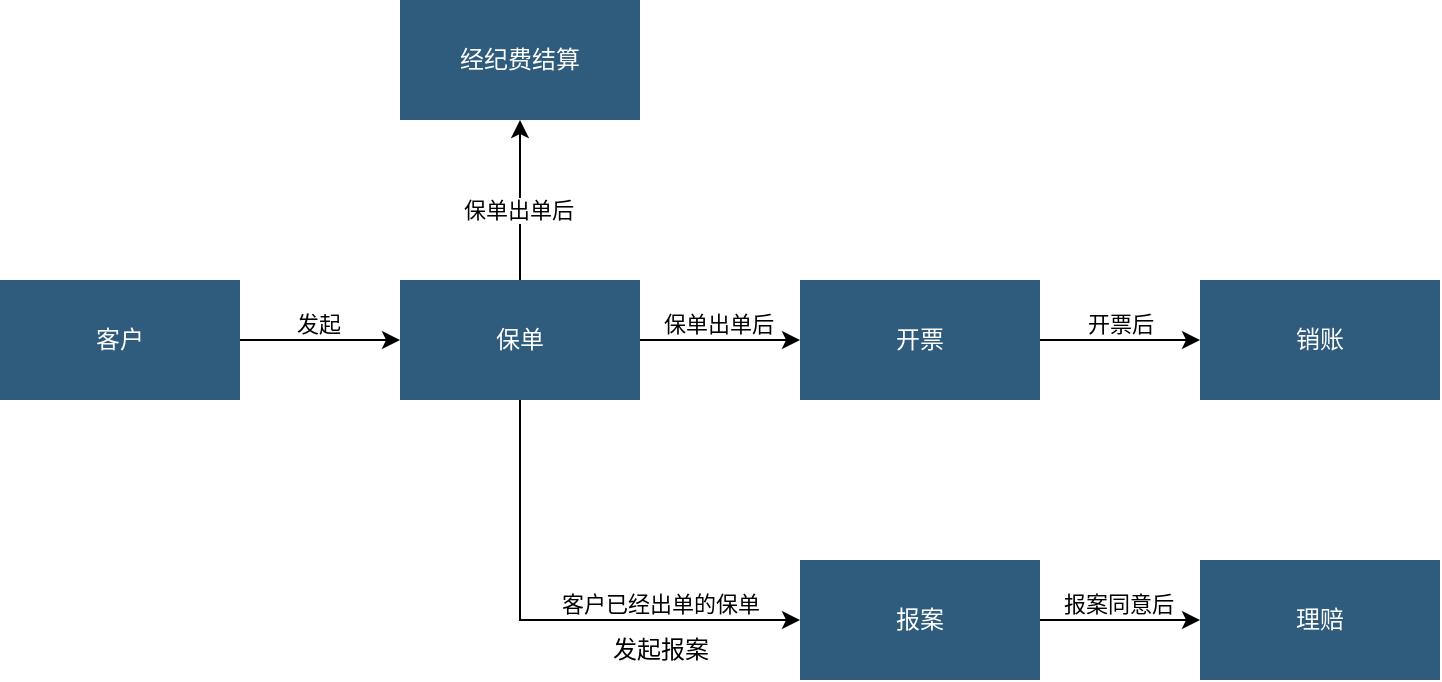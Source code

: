 <mxfile version="26.0.4">
  <diagram id="07fea595-8f29-1299-0266-81d95cde20df" name="Page-1">
    <mxGraphModel dx="1434" dy="795" grid="1" gridSize="10" guides="1" tooltips="1" connect="1" arrows="1" fold="1" page="1" pageScale="1" pageWidth="1169" pageHeight="827" background="#ffffff" math="0" shadow="0">
      <root>
        <mxCell id="0" />
        <mxCell id="1" parent="0" />
        <mxCell id="X1X3XEr7luvwnBy98g93-220" value="" style="edgeStyle=orthogonalEdgeStyle;rounded=0;orthogonalLoop=1;jettySize=auto;html=1;" edge="1" parent="1" source="X1X3XEr7luvwnBy98g93-218" target="X1X3XEr7luvwnBy98g93-219">
          <mxGeometry relative="1" as="geometry" />
        </mxCell>
        <mxCell id="X1X3XEr7luvwnBy98g93-233" value="Text" style="edgeLabel;html=1;align=center;verticalAlign=middle;resizable=0;points=[];" vertex="1" connectable="0" parent="X1X3XEr7luvwnBy98g93-220">
          <mxGeometry x="0.1" y="-1" relative="1" as="geometry">
            <mxPoint x="-4" y="-9" as="offset" />
          </mxGeometry>
        </mxCell>
        <mxCell id="X1X3XEr7luvwnBy98g93-234" value="发起" style="edgeLabel;html=1;align=center;verticalAlign=middle;resizable=0;points=[];" vertex="1" connectable="0" parent="X1X3XEr7luvwnBy98g93-220">
          <mxGeometry x="-0.025" y="9" relative="1" as="geometry">
            <mxPoint y="1" as="offset" />
          </mxGeometry>
        </mxCell>
        <mxCell id="X1X3XEr7luvwnBy98g93-218" value="客户" style="whiteSpace=wrap;shadow=0;fontColor=#FFFFFF;fontFamily=Helvetica;fontStyle=0;html=1;fontSize=12;plain-purple;strokeColor=none;fillColor=#2f5b7c;gradientColor=none;spacing=6;verticalAlign=middle;" vertex="1" parent="1">
          <mxGeometry x="40" y="180" width="120" height="60" as="geometry" />
        </mxCell>
        <mxCell id="X1X3XEr7luvwnBy98g93-222" value="" style="edgeStyle=orthogonalEdgeStyle;rounded=0;orthogonalLoop=1;jettySize=auto;html=1;" edge="1" parent="1" source="X1X3XEr7luvwnBy98g93-219" target="X1X3XEr7luvwnBy98g93-221">
          <mxGeometry relative="1" as="geometry" />
        </mxCell>
        <mxCell id="X1X3XEr7luvwnBy98g93-237" value="保单出单后" style="edgeLabel;html=1;align=center;verticalAlign=middle;resizable=0;points=[];" vertex="1" connectable="0" parent="X1X3XEr7luvwnBy98g93-222">
          <mxGeometry x="-0.025" relative="1" as="geometry">
            <mxPoint y="-8" as="offset" />
          </mxGeometry>
        </mxCell>
        <mxCell id="X1X3XEr7luvwnBy98g93-230" value="" style="edgeStyle=orthogonalEdgeStyle;rounded=0;orthogonalLoop=1;jettySize=auto;html=1;" edge="1" parent="1" source="X1X3XEr7luvwnBy98g93-219" target="X1X3XEr7luvwnBy98g93-229">
          <mxGeometry relative="1" as="geometry" />
        </mxCell>
        <mxCell id="X1X3XEr7luvwnBy98g93-235" value="保单出单后" style="edgeLabel;html=1;align=center;verticalAlign=middle;resizable=0;points=[];" vertex="1" connectable="0" parent="X1X3XEr7luvwnBy98g93-230">
          <mxGeometry x="-0.087" y="1" relative="1" as="geometry">
            <mxPoint y="1" as="offset" />
          </mxGeometry>
        </mxCell>
        <mxCell id="X1X3XEr7luvwnBy98g93-239" style="edgeStyle=orthogonalEdgeStyle;rounded=0;orthogonalLoop=1;jettySize=auto;html=1;exitX=0.5;exitY=1;exitDx=0;exitDy=0;entryX=0;entryY=0.5;entryDx=0;entryDy=0;" edge="1" parent="1" source="X1X3XEr7luvwnBy98g93-219" target="X1X3XEr7luvwnBy98g93-225">
          <mxGeometry relative="1" as="geometry" />
        </mxCell>
        <mxCell id="X1X3XEr7luvwnBy98g93-240" value="客户已经出单的保单" style="edgeLabel;html=1;align=center;verticalAlign=middle;resizable=0;points=[];" vertex="1" connectable="0" parent="X1X3XEr7luvwnBy98g93-239">
          <mxGeometry x="0.344" y="-2" relative="1" as="geometry">
            <mxPoint x="12" y="-10" as="offset" />
          </mxGeometry>
        </mxCell>
        <mxCell id="X1X3XEr7luvwnBy98g93-219" value="保单" style="whiteSpace=wrap;shadow=0;fontColor=#FFFFFF;fontFamily=Helvetica;fontStyle=0;html=1;fontSize=12;plain-purple;strokeColor=none;fillColor=#2f5b7c;gradientColor=none;spacing=6;verticalAlign=middle;" vertex="1" parent="1">
          <mxGeometry x="240" y="180" width="120" height="60" as="geometry" />
        </mxCell>
        <mxCell id="X1X3XEr7luvwnBy98g93-224" value="" style="edgeStyle=orthogonalEdgeStyle;rounded=0;orthogonalLoop=1;jettySize=auto;html=1;" edge="1" parent="1" source="X1X3XEr7luvwnBy98g93-221" target="X1X3XEr7luvwnBy98g93-223">
          <mxGeometry relative="1" as="geometry" />
        </mxCell>
        <mxCell id="X1X3XEr7luvwnBy98g93-238" value="开票后" style="edgeLabel;html=1;align=center;verticalAlign=middle;resizable=0;points=[];" vertex="1" connectable="0" parent="X1X3XEr7luvwnBy98g93-224">
          <mxGeometry x="-0.075" y="3" relative="1" as="geometry">
            <mxPoint x="3" y="-5" as="offset" />
          </mxGeometry>
        </mxCell>
        <mxCell id="X1X3XEr7luvwnBy98g93-221" value="开票" style="whiteSpace=wrap;shadow=0;fontColor=#FFFFFF;fontFamily=Helvetica;fontStyle=0;html=1;fontSize=12;plain-purple;strokeColor=none;fillColor=#2f5b7c;gradientColor=none;spacing=6;verticalAlign=middle;" vertex="1" parent="1">
          <mxGeometry x="440" y="180" width="120" height="60" as="geometry" />
        </mxCell>
        <mxCell id="X1X3XEr7luvwnBy98g93-223" value="销账" style="whiteSpace=wrap;shadow=0;fontColor=#FFFFFF;fontFamily=Helvetica;fontStyle=0;html=1;fontSize=12;plain-purple;strokeColor=none;fillColor=#2f5b7c;gradientColor=none;spacing=6;verticalAlign=middle;" vertex="1" parent="1">
          <mxGeometry x="640" y="180" width="120" height="60" as="geometry" />
        </mxCell>
        <mxCell id="X1X3XEr7luvwnBy98g93-232" value="" style="edgeStyle=orthogonalEdgeStyle;rounded=0;orthogonalLoop=1;jettySize=auto;html=1;" edge="1" parent="1" source="X1X3XEr7luvwnBy98g93-225" target="X1X3XEr7luvwnBy98g93-231">
          <mxGeometry relative="1" as="geometry" />
        </mxCell>
        <mxCell id="X1X3XEr7luvwnBy98g93-242" value="报案同意后" style="edgeLabel;html=1;align=center;verticalAlign=middle;resizable=0;points=[];" vertex="1" connectable="0" parent="X1X3XEr7luvwnBy98g93-232">
          <mxGeometry x="-0.025" y="1" relative="1" as="geometry">
            <mxPoint y="-7" as="offset" />
          </mxGeometry>
        </mxCell>
        <mxCell id="X1X3XEr7luvwnBy98g93-225" value="报案" style="whiteSpace=wrap;shadow=0;fontColor=#FFFFFF;fontFamily=Helvetica;fontStyle=0;html=1;fontSize=12;plain-purple;strokeColor=none;fillColor=#2f5b7c;gradientColor=none;spacing=6;verticalAlign=middle;" vertex="1" parent="1">
          <mxGeometry x="440" y="320" width="120" height="60" as="geometry" />
        </mxCell>
        <mxCell id="X1X3XEr7luvwnBy98g93-229" value="经纪费结算" style="whiteSpace=wrap;shadow=0;fontColor=#FFFFFF;fontFamily=Helvetica;fontStyle=0;html=1;fontSize=12;plain-purple;strokeColor=none;fillColor=#2f5b7c;gradientColor=none;spacing=6;verticalAlign=middle;" vertex="1" parent="1">
          <mxGeometry x="240" y="40" width="120" height="60" as="geometry" />
        </mxCell>
        <mxCell id="X1X3XEr7luvwnBy98g93-231" value="理赔" style="whiteSpace=wrap;shadow=0;fontColor=#FFFFFF;fontFamily=Helvetica;fontStyle=0;html=1;fontSize=12;plain-purple;strokeColor=none;fillColor=#2f5b7c;gradientColor=none;spacing=6;verticalAlign=middle;" vertex="1" parent="1">
          <mxGeometry x="640" y="320" width="120" height="60" as="geometry" />
        </mxCell>
        <mxCell id="X1X3XEr7luvwnBy98g93-241" value="发起报案" style="text;html=1;align=center;verticalAlign=middle;resizable=0;points=[];autosize=1;strokeColor=none;fillColor=none;" vertex="1" parent="1">
          <mxGeometry x="335" y="350" width="70" height="30" as="geometry" />
        </mxCell>
      </root>
    </mxGraphModel>
  </diagram>
</mxfile>
